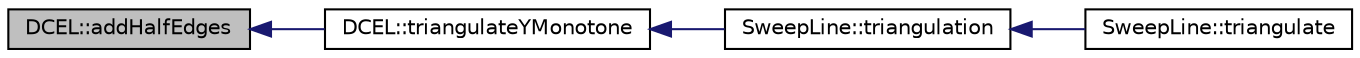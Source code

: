 digraph "DCEL::addHalfEdges"
{
  edge [fontname="Helvetica",fontsize="10",labelfontname="Helvetica",labelfontsize="10"];
  node [fontname="Helvetica",fontsize="10",shape=record];
  rankdir="LR";
  Node5 [label="DCEL::addHalfEdges",height=0.2,width=0.4,color="black", fillcolor="grey75", style="filled", fontcolor="black"];
  Node5 -> Node6 [dir="back",color="midnightblue",fontsize="10",style="solid",fontname="Helvetica"];
  Node6 [label="DCEL::triangulateYMonotone",height=0.2,width=0.4,color="black", fillcolor="white", style="filled",URL="$de/d20/class_d_c_e_l.html#abae208232d75fbcf57ef5d9c3190482c"];
  Node6 -> Node7 [dir="back",color="midnightblue",fontsize="10",style="solid",fontname="Helvetica"];
  Node7 [label="SweepLine::triangulation",height=0.2,width=0.4,color="black", fillcolor="white", style="filled",URL="$df/d5a/class_sweep_line.html#ab2def9edd00a0ac96fda1479af3df0ac"];
  Node7 -> Node8 [dir="back",color="midnightblue",fontsize="10",style="solid",fontname="Helvetica"];
  Node8 [label="SweepLine::triangulate",height=0.2,width=0.4,color="black", fillcolor="white", style="filled",URL="$df/d5a/class_sweep_line.html#a71ee8fe060983f33f65450bc0eff61ea"];
}
